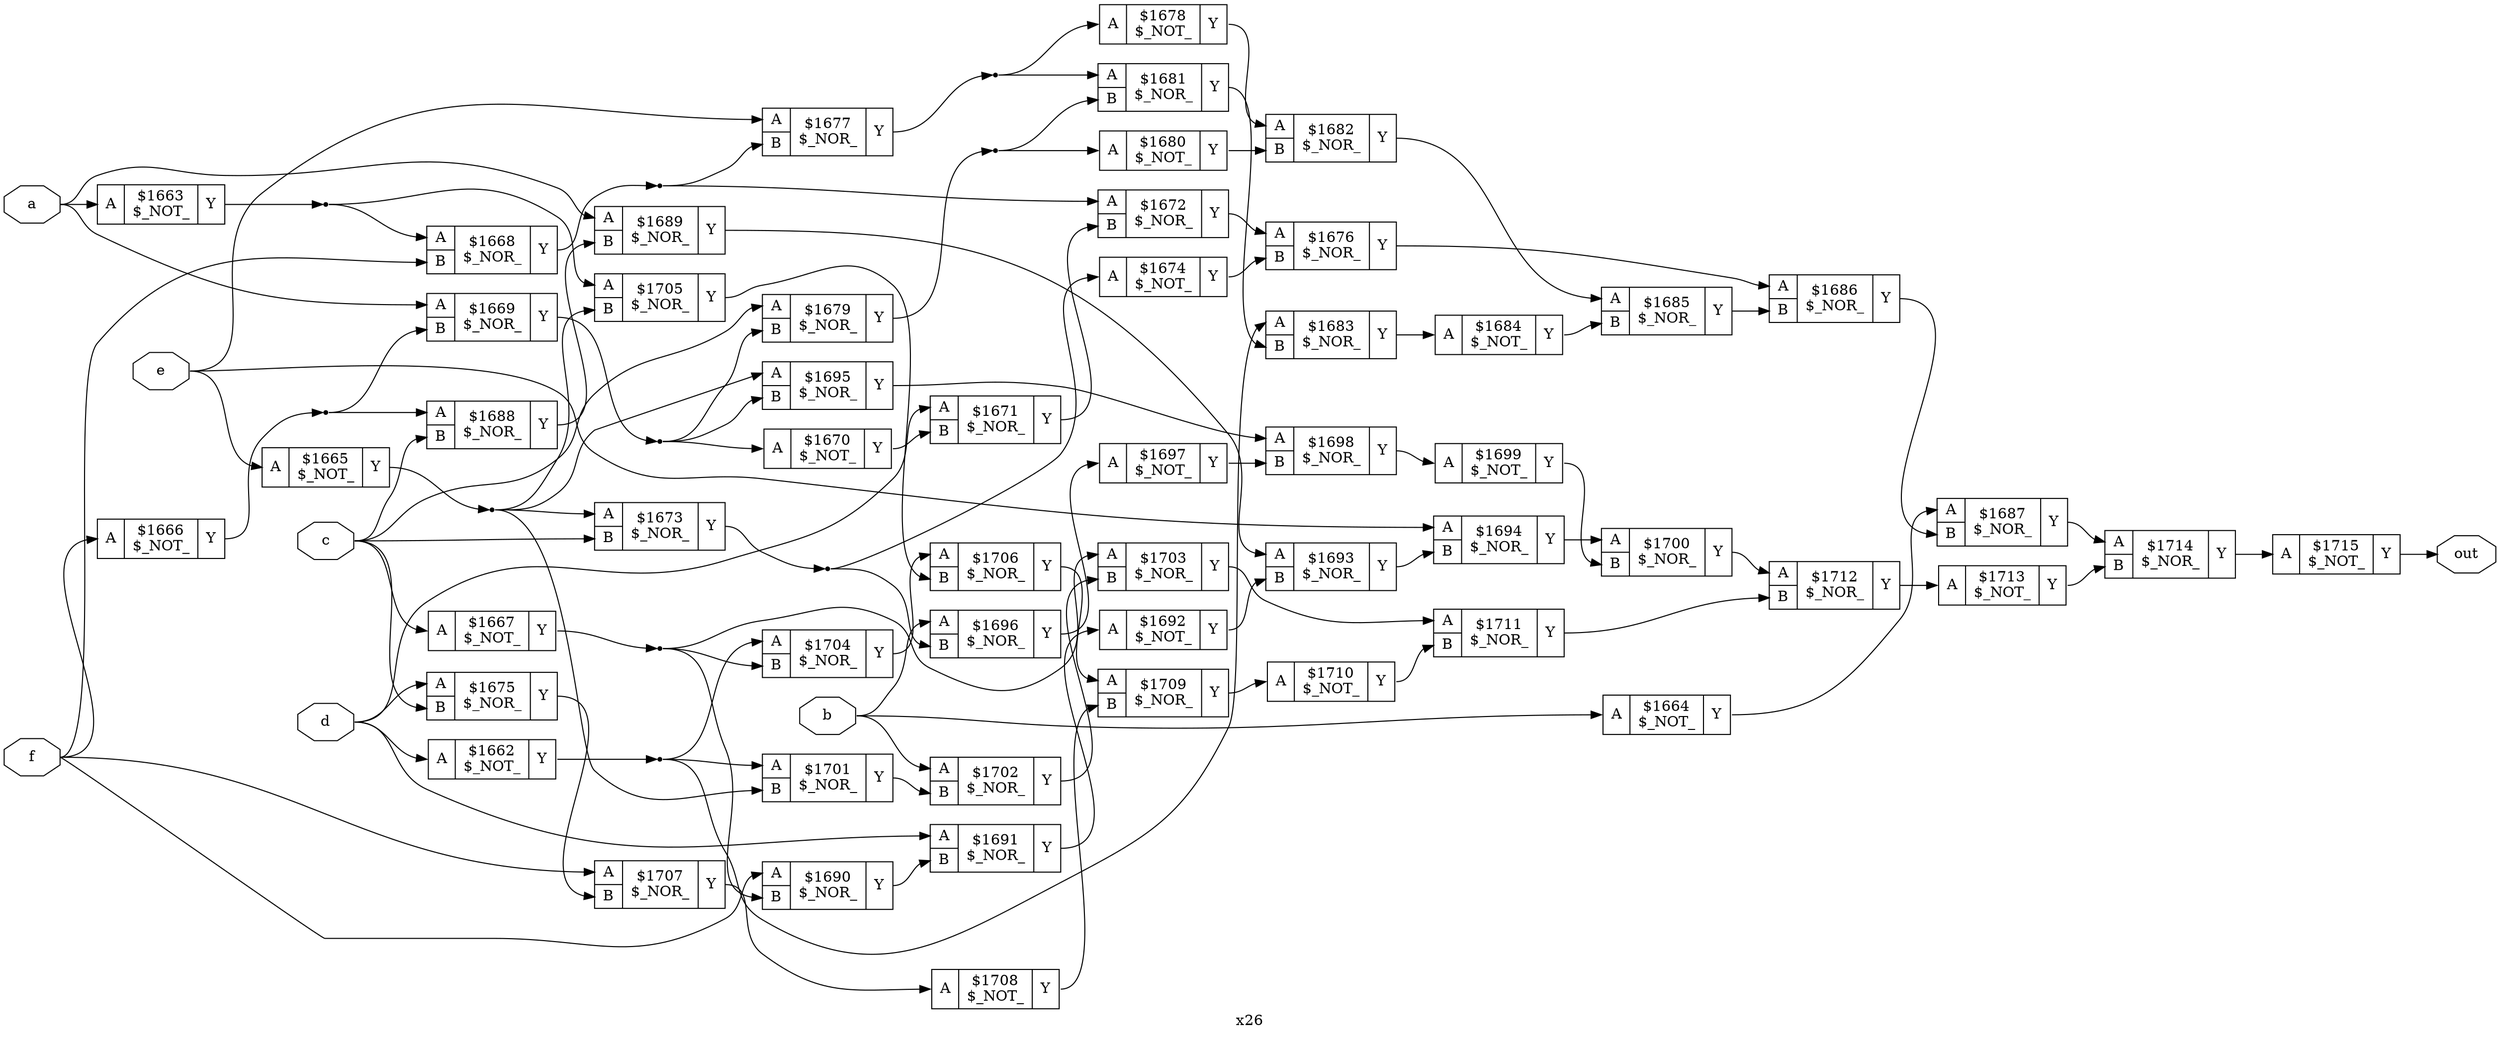 digraph "x26" {
label="x26";
rankdir="LR";
remincross=true;
n54 [ shape=octagon, label="a", color="black", fontcolor="black" ];
n55 [ shape=octagon, label="b", color="black", fontcolor="black" ];
n56 [ shape=octagon, label="c", color="black", fontcolor="black" ];
n57 [ shape=octagon, label="d", color="black", fontcolor="black" ];
n58 [ shape=octagon, label="e", color="black", fontcolor="black" ];
n59 [ shape=octagon, label="f", color="black", fontcolor="black" ];
n60 [ shape=octagon, label="out", color="black", fontcolor="black" ];
c63 [ shape=record, label="{{<p61> A}|$1662\n$_NOT_|{<p62> Y}}" ];
c64 [ shape=record, label="{{<p61> A}|$1663\n$_NOT_|{<p62> Y}}" ];
c65 [ shape=record, label="{{<p61> A}|$1664\n$_NOT_|{<p62> Y}}" ];
c66 [ shape=record, label="{{<p61> A}|$1665\n$_NOT_|{<p62> Y}}" ];
c67 [ shape=record, label="{{<p61> A}|$1666\n$_NOT_|{<p62> Y}}" ];
c68 [ shape=record, label="{{<p61> A}|$1667\n$_NOT_|{<p62> Y}}" ];
c70 [ shape=record, label="{{<p61> A|<p69> B}|$1668\n$_NOR_|{<p62> Y}}" ];
c71 [ shape=record, label="{{<p61> A|<p69> B}|$1669\n$_NOR_|{<p62> Y}}" ];
c72 [ shape=record, label="{{<p61> A}|$1670\n$_NOT_|{<p62> Y}}" ];
c73 [ shape=record, label="{{<p61> A|<p69> B}|$1671\n$_NOR_|{<p62> Y}}" ];
c74 [ shape=record, label="{{<p61> A|<p69> B}|$1672\n$_NOR_|{<p62> Y}}" ];
c75 [ shape=record, label="{{<p61> A|<p69> B}|$1673\n$_NOR_|{<p62> Y}}" ];
c76 [ shape=record, label="{{<p61> A}|$1674\n$_NOT_|{<p62> Y}}" ];
c77 [ shape=record, label="{{<p61> A|<p69> B}|$1675\n$_NOR_|{<p62> Y}}" ];
c78 [ shape=record, label="{{<p61> A|<p69> B}|$1676\n$_NOR_|{<p62> Y}}" ];
c79 [ shape=record, label="{{<p61> A|<p69> B}|$1677\n$_NOR_|{<p62> Y}}" ];
c80 [ shape=record, label="{{<p61> A}|$1678\n$_NOT_|{<p62> Y}}" ];
c81 [ shape=record, label="{{<p61> A|<p69> B}|$1679\n$_NOR_|{<p62> Y}}" ];
c82 [ shape=record, label="{{<p61> A}|$1680\n$_NOT_|{<p62> Y}}" ];
c83 [ shape=record, label="{{<p61> A|<p69> B}|$1681\n$_NOR_|{<p62> Y}}" ];
c84 [ shape=record, label="{{<p61> A|<p69> B}|$1682\n$_NOR_|{<p62> Y}}" ];
c85 [ shape=record, label="{{<p61> A|<p69> B}|$1683\n$_NOR_|{<p62> Y}}" ];
c86 [ shape=record, label="{{<p61> A}|$1684\n$_NOT_|{<p62> Y}}" ];
c87 [ shape=record, label="{{<p61> A|<p69> B}|$1685\n$_NOR_|{<p62> Y}}" ];
c88 [ shape=record, label="{{<p61> A|<p69> B}|$1686\n$_NOR_|{<p62> Y}}" ];
c89 [ shape=record, label="{{<p61> A|<p69> B}|$1687\n$_NOR_|{<p62> Y}}" ];
c90 [ shape=record, label="{{<p61> A|<p69> B}|$1688\n$_NOR_|{<p62> Y}}" ];
c91 [ shape=record, label="{{<p61> A|<p69> B}|$1689\n$_NOR_|{<p62> Y}}" ];
c92 [ shape=record, label="{{<p61> A|<p69> B}|$1690\n$_NOR_|{<p62> Y}}" ];
c93 [ shape=record, label="{{<p61> A|<p69> B}|$1691\n$_NOR_|{<p62> Y}}" ];
c94 [ shape=record, label="{{<p61> A}|$1692\n$_NOT_|{<p62> Y}}" ];
c95 [ shape=record, label="{{<p61> A|<p69> B}|$1693\n$_NOR_|{<p62> Y}}" ];
c96 [ shape=record, label="{{<p61> A|<p69> B}|$1694\n$_NOR_|{<p62> Y}}" ];
c97 [ shape=record, label="{{<p61> A|<p69> B}|$1695\n$_NOR_|{<p62> Y}}" ];
c98 [ shape=record, label="{{<p61> A|<p69> B}|$1696\n$_NOR_|{<p62> Y}}" ];
c99 [ shape=record, label="{{<p61> A}|$1697\n$_NOT_|{<p62> Y}}" ];
c100 [ shape=record, label="{{<p61> A|<p69> B}|$1698\n$_NOR_|{<p62> Y}}" ];
c101 [ shape=record, label="{{<p61> A}|$1699\n$_NOT_|{<p62> Y}}" ];
c102 [ shape=record, label="{{<p61> A|<p69> B}|$1700\n$_NOR_|{<p62> Y}}" ];
c103 [ shape=record, label="{{<p61> A|<p69> B}|$1701\n$_NOR_|{<p62> Y}}" ];
c104 [ shape=record, label="{{<p61> A|<p69> B}|$1702\n$_NOR_|{<p62> Y}}" ];
c105 [ shape=record, label="{{<p61> A|<p69> B}|$1703\n$_NOR_|{<p62> Y}}" ];
c106 [ shape=record, label="{{<p61> A|<p69> B}|$1704\n$_NOR_|{<p62> Y}}" ];
c107 [ shape=record, label="{{<p61> A|<p69> B}|$1705\n$_NOR_|{<p62> Y}}" ];
c108 [ shape=record, label="{{<p61> A|<p69> B}|$1706\n$_NOR_|{<p62> Y}}" ];
c109 [ shape=record, label="{{<p61> A|<p69> B}|$1707\n$_NOR_|{<p62> Y}}" ];
c110 [ shape=record, label="{{<p61> A}|$1708\n$_NOT_|{<p62> Y}}" ];
c111 [ shape=record, label="{{<p61> A|<p69> B}|$1709\n$_NOR_|{<p62> Y}}" ];
c112 [ shape=record, label="{{<p61> A}|$1710\n$_NOT_|{<p62> Y}}" ];
c113 [ shape=record, label="{{<p61> A|<p69> B}|$1711\n$_NOR_|{<p62> Y}}" ];
c114 [ shape=record, label="{{<p61> A|<p69> B}|$1712\n$_NOR_|{<p62> Y}}" ];
c115 [ shape=record, label="{{<p61> A}|$1713\n$_NOT_|{<p62> Y}}" ];
c116 [ shape=record, label="{{<p61> A|<p69> B}|$1714\n$_NOR_|{<p62> Y}}" ];
c117 [ shape=record, label="{{<p61> A}|$1715\n$_NOT_|{<p62> Y}}" ];
c65:p62:e -> c89:p61:w [color="black", label=""];
n10 [ shape=point ];
c75:p62:e -> n10:w [color="black", label=""];
n10:e -> c76:p61:w [color="black", label=""];
n10:e -> c98:p69:w [color="black", label=""];
c76:p62:e -> c78:p69:w [color="black", label=""];
c77:p62:e -> c109:p69:w [color="black", label=""];
c78:p62:e -> c88:p61:w [color="black", label=""];
n14 [ shape=point ];
c79:p62:e -> n14:w [color="black", label=""];
n14:e -> c80:p61:w [color="black", label=""];
n14:e -> c83:p61:w [color="black", label=""];
c80:p62:e -> c84:p61:w [color="black", label=""];
n16 [ shape=point ];
c81:p62:e -> n16:w [color="black", label=""];
n16:e -> c82:p61:w [color="black", label=""];
n16:e -> c83:p69:w [color="black", label=""];
c82:p62:e -> c84:p69:w [color="black", label=""];
c83:p62:e -> c85:p69:w [color="black", label=""];
c84:p62:e -> c87:p61:w [color="black", label=""];
n2 [ shape=point ];
c66:p62:e -> n2:w [color="black", label=""];
n2:e -> c103:p69:w [color="black", label=""];
n2:e -> c107:p69:w [color="black", label=""];
n2:e -> c75:p61:w [color="black", label=""];
n2:e -> c97:p61:w [color="black", label=""];
c85:p62:e -> c86:p61:w [color="black", label=""];
c86:p62:e -> c87:p69:w [color="black", label=""];
c87:p62:e -> c88:p69:w [color="black", label=""];
c88:p62:e -> c89:p69:w [color="black", label=""];
c89:p62:e -> c116:p61:w [color="black", label=""];
c90:p62:e -> c91:p69:w [color="black", label=""];
c91:p62:e -> c95:p61:w [color="black", label=""];
c92:p62:e -> c93:p69:w [color="black", label=""];
c93:p62:e -> c94:p61:w [color="black", label=""];
c94:p62:e -> c95:p69:w [color="black", label=""];
n3 [ shape=point ];
c67:p62:e -> n3:w [color="black", label=""];
n3:e -> c71:p69:w [color="black", label=""];
n3:e -> c90:p61:w [color="black", label=""];
c95:p62:e -> c96:p69:w [color="black", label=""];
c96:p62:e -> c102:p61:w [color="black", label=""];
c97:p62:e -> c100:p61:w [color="black", label=""];
c98:p62:e -> c99:p61:w [color="black", label=""];
c99:p62:e -> c100:p69:w [color="black", label=""];
c100:p62:e -> c101:p61:w [color="black", label=""];
c101:p62:e -> c102:p69:w [color="black", label=""];
c102:p62:e -> c114:p61:w [color="black", label=""];
c103:p62:e -> c104:p69:w [color="black", label=""];
c104:p62:e -> c105:p69:w [color="black", label=""];
n4 [ shape=point ];
c68:p62:e -> n4:w [color="black", label=""];
n4:e -> c105:p61:w [color="black", label=""];
n4:e -> c106:p69:w [color="black", label=""];
n4:e -> c92:p69:w [color="black", label=""];
c105:p62:e -> c113:p61:w [color="black", label=""];
c106:p62:e -> c108:p61:w [color="black", label=""];
c107:p62:e -> c108:p69:w [color="black", label=""];
c108:p62:e -> c111:p61:w [color="black", label=""];
c109:p62:e -> c110:p61:w [color="black", label=""];
c110:p62:e -> c111:p69:w [color="black", label=""];
c111:p62:e -> c112:p61:w [color="black", label=""];
c112:p62:e -> c113:p69:w [color="black", label=""];
c113:p62:e -> c114:p69:w [color="black", label=""];
c114:p62:e -> c115:p61:w [color="black", label=""];
n5 [ shape=point ];
c70:p62:e -> n5:w [color="black", label=""];
n5:e -> c74:p61:w [color="black", label=""];
n5:e -> c79:p69:w [color="black", label=""];
c115:p62:e -> c116:p69:w [color="black", label=""];
c116:p62:e -> c117:p61:w [color="black", label=""];
n52 [ shape=point ];
c63:p62:e -> n52:w [color="black", label=""];
n52:e -> c103:p61:w [color="black", label=""];
n52:e -> c106:p61:w [color="black", label=""];
n52:e -> c85:p61:w [color="black", label=""];
n53 [ shape=point ];
c64:p62:e -> n53:w [color="black", label=""];
n53:e -> c107:p61:w [color="black", label=""];
n53:e -> c70:p61:w [color="black", label=""];
n54:e -> c64:p61:w [color="black", label=""];
n54:e -> c71:p61:w [color="black", label=""];
n54:e -> c91:p61:w [color="black", label=""];
n55:e -> c104:p61:w [color="black", label=""];
n55:e -> c65:p61:w [color="black", label=""];
n55:e -> c98:p61:w [color="black", label=""];
n56:e -> c68:p61:w [color="black", label=""];
n56:e -> c75:p69:w [color="black", label=""];
n56:e -> c77:p69:w [color="black", label=""];
n56:e -> c81:p61:w [color="black", label=""];
n56:e -> c90:p69:w [color="black", label=""];
n57:e -> c63:p61:w [color="black", label=""];
n57:e -> c73:p61:w [color="black", label=""];
n57:e -> c77:p61:w [color="black", label=""];
n57:e -> c93:p61:w [color="black", label=""];
n58:e -> c66:p61:w [color="black", label=""];
n58:e -> c79:p61:w [color="black", label=""];
n58:e -> c96:p61:w [color="black", label=""];
n59:e -> c109:p61:w [color="black", label=""];
n59:e -> c67:p61:w [color="black", label=""];
n59:e -> c70:p69:w [color="black", label=""];
n59:e -> c92:p61:w [color="black", label=""];
n6 [ shape=point ];
c71:p62:e -> n6:w [color="black", label=""];
n6:e -> c72:p61:w [color="black", label=""];
n6:e -> c81:p69:w [color="black", label=""];
n6:e -> c97:p69:w [color="black", label=""];
c117:p62:e -> n60:w [color="black", label=""];
c72:p62:e -> c73:p69:w [color="black", label=""];
c73:p62:e -> c74:p69:w [color="black", label=""];
c74:p62:e -> c78:p61:w [color="black", label=""];
}
